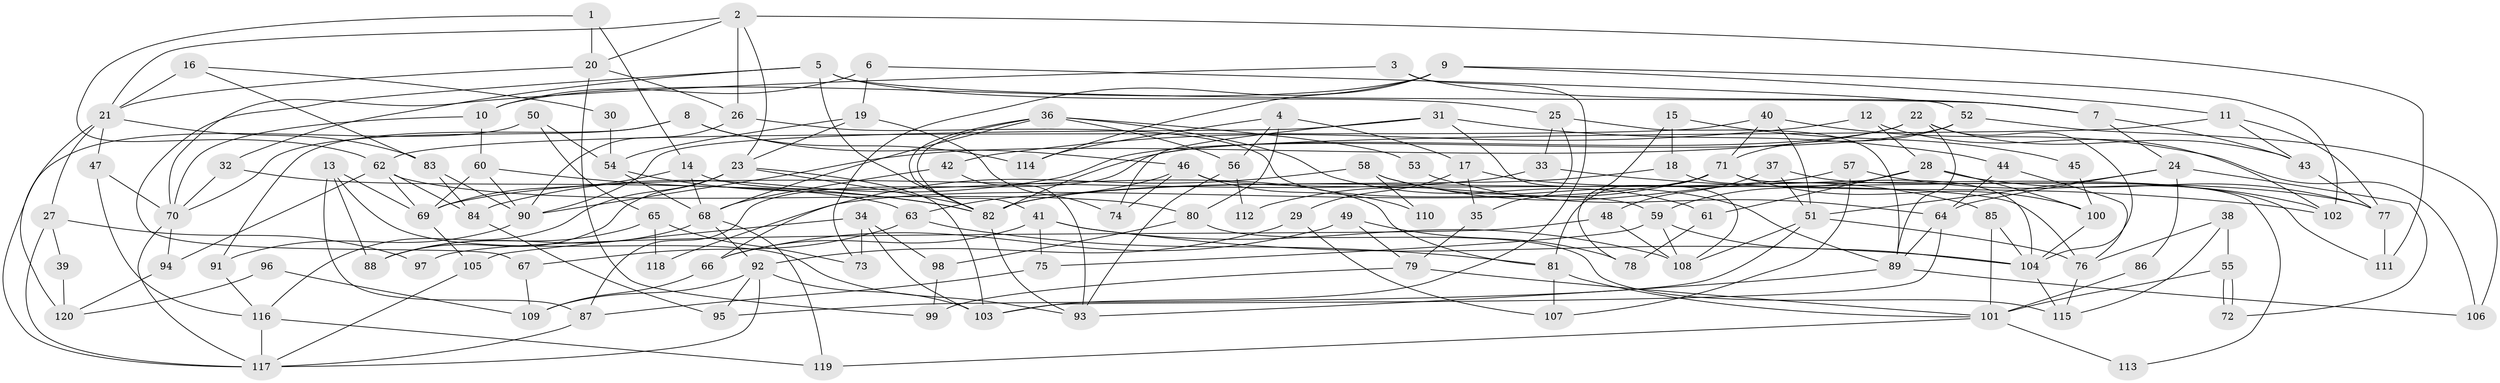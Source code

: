 // coarse degree distribution, {9: 0.10416666666666667, 11: 0.08333333333333333, 8: 0.041666666666666664, 12: 0.020833333333333332, 10: 0.0625, 5: 0.08333333333333333, 6: 0.125, 3: 0.14583333333333334, 4: 0.14583333333333334, 7: 0.0625, 2: 0.10416666666666667, 13: 0.020833333333333332}
// Generated by graph-tools (version 1.1) at 2025/51/03/04/25 22:51:14]
// undirected, 120 vertices, 240 edges
graph export_dot {
  node [color=gray90,style=filled];
  1;
  2;
  3;
  4;
  5;
  6;
  7;
  8;
  9;
  10;
  11;
  12;
  13;
  14;
  15;
  16;
  17;
  18;
  19;
  20;
  21;
  22;
  23;
  24;
  25;
  26;
  27;
  28;
  29;
  30;
  31;
  32;
  33;
  34;
  35;
  36;
  37;
  38;
  39;
  40;
  41;
  42;
  43;
  44;
  45;
  46;
  47;
  48;
  49;
  50;
  51;
  52;
  53;
  54;
  55;
  56;
  57;
  58;
  59;
  60;
  61;
  62;
  63;
  64;
  65;
  66;
  67;
  68;
  69;
  70;
  71;
  72;
  73;
  74;
  75;
  76;
  77;
  78;
  79;
  80;
  81;
  82;
  83;
  84;
  85;
  86;
  87;
  88;
  89;
  90;
  91;
  92;
  93;
  94;
  95;
  96;
  97;
  98;
  99;
  100;
  101;
  102;
  103;
  104;
  105;
  106;
  107;
  108;
  109;
  110;
  111;
  112;
  113;
  114;
  115;
  116;
  117;
  118;
  119;
  120;
  1 -- 20;
  1 -- 62;
  1 -- 14;
  2 -- 23;
  2 -- 21;
  2 -- 20;
  2 -- 26;
  2 -- 111;
  3 -- 103;
  3 -- 7;
  3 -- 70;
  4 -- 17;
  4 -- 56;
  4 -- 80;
  4 -- 114;
  5 -- 32;
  5 -- 82;
  5 -- 7;
  5 -- 25;
  5 -- 67;
  6 -- 10;
  6 -- 19;
  6 -- 52;
  7 -- 24;
  7 -- 43;
  8 -- 70;
  8 -- 46;
  8 -- 91;
  8 -- 114;
  9 -- 10;
  9 -- 114;
  9 -- 11;
  9 -- 73;
  9 -- 102;
  10 -- 70;
  10 -- 60;
  11 -- 43;
  11 -- 77;
  11 -- 87;
  12 -- 102;
  12 -- 42;
  12 -- 28;
  13 -- 69;
  13 -- 87;
  13 -- 88;
  13 -- 93;
  14 -- 68;
  14 -- 69;
  14 -- 81;
  15 -- 78;
  15 -- 18;
  15 -- 45;
  16 -- 83;
  16 -- 21;
  16 -- 30;
  17 -- 77;
  17 -- 35;
  17 -- 29;
  18 -- 82;
  18 -- 104;
  19 -- 54;
  19 -- 23;
  19 -- 74;
  20 -- 26;
  20 -- 21;
  20 -- 99;
  21 -- 83;
  21 -- 27;
  21 -- 47;
  21 -- 120;
  22 -- 90;
  22 -- 89;
  22 -- 43;
  22 -- 82;
  22 -- 104;
  23 -- 82;
  23 -- 88;
  23 -- 103;
  23 -- 116;
  24 -- 51;
  24 -- 64;
  24 -- 72;
  24 -- 86;
  25 -- 89;
  25 -- 33;
  25 -- 35;
  26 -- 59;
  26 -- 90;
  27 -- 117;
  27 -- 39;
  27 -- 97;
  28 -- 77;
  28 -- 59;
  28 -- 61;
  28 -- 100;
  29 -- 92;
  29 -- 107;
  30 -- 54;
  31 -- 108;
  31 -- 90;
  31 -- 44;
  31 -- 74;
  32 -- 70;
  32 -- 63;
  33 -- 102;
  33 -- 69;
  34 -- 103;
  34 -- 105;
  34 -- 73;
  34 -- 98;
  35 -- 79;
  36 -- 82;
  36 -- 68;
  36 -- 41;
  36 -- 53;
  36 -- 56;
  36 -- 61;
  37 -- 111;
  37 -- 51;
  37 -- 48;
  38 -- 55;
  38 -- 76;
  38 -- 115;
  39 -- 120;
  40 -- 51;
  40 -- 62;
  40 -- 71;
  40 -- 106;
  41 -- 104;
  41 -- 66;
  41 -- 75;
  41 -- 108;
  42 -- 93;
  42 -- 68;
  43 -- 77;
  44 -- 76;
  44 -- 64;
  45 -- 100;
  46 -- 63;
  46 -- 74;
  46 -- 76;
  46 -- 110;
  47 -- 116;
  47 -- 70;
  48 -- 108;
  48 -- 97;
  49 -- 66;
  49 -- 79;
  49 -- 78;
  50 -- 65;
  50 -- 117;
  50 -- 54;
  51 -- 76;
  51 -- 108;
  51 -- 95;
  52 -- 71;
  52 -- 84;
  52 -- 106;
  53 -- 64;
  54 -- 82;
  54 -- 68;
  55 -- 72;
  55 -- 72;
  55 -- 101;
  56 -- 93;
  56 -- 112;
  57 -- 82;
  57 -- 107;
  57 -- 102;
  58 -- 89;
  58 -- 85;
  58 -- 66;
  58 -- 110;
  59 -- 75;
  59 -- 104;
  59 -- 108;
  60 -- 69;
  60 -- 90;
  60 -- 82;
  61 -- 78;
  62 -- 80;
  62 -- 69;
  62 -- 84;
  62 -- 94;
  63 -- 81;
  63 -- 67;
  64 -- 89;
  64 -- 103;
  65 -- 88;
  65 -- 73;
  65 -- 118;
  66 -- 109;
  67 -- 109;
  68 -- 92;
  68 -- 88;
  68 -- 119;
  69 -- 105;
  70 -- 94;
  70 -- 117;
  71 -- 100;
  71 -- 81;
  71 -- 112;
  71 -- 113;
  71 -- 118;
  75 -- 87;
  76 -- 115;
  77 -- 111;
  79 -- 101;
  79 -- 99;
  80 -- 115;
  80 -- 98;
  81 -- 101;
  81 -- 107;
  82 -- 93;
  83 -- 90;
  83 -- 84;
  84 -- 95;
  85 -- 101;
  85 -- 104;
  86 -- 101;
  87 -- 117;
  89 -- 106;
  89 -- 93;
  90 -- 91;
  91 -- 116;
  92 -- 103;
  92 -- 95;
  92 -- 109;
  92 -- 117;
  94 -- 120;
  96 -- 109;
  96 -- 120;
  98 -- 99;
  100 -- 104;
  101 -- 119;
  101 -- 113;
  104 -- 115;
  105 -- 117;
  116 -- 117;
  116 -- 119;
}
